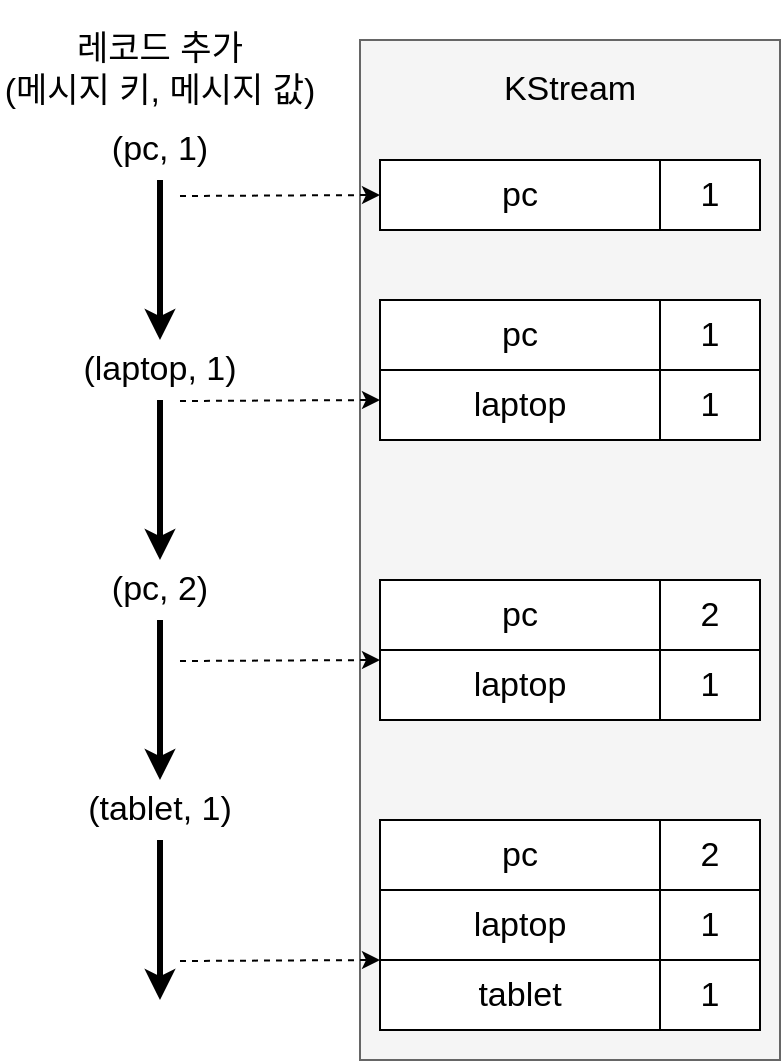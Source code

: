 <mxfile version="20.7.4" type="github">
  <diagram id="k64NlV6IQ5jXPUIgl1Gz" name="페이지-1">
    <mxGraphModel dx="538" dy="1011" grid="1" gridSize="10" guides="1" tooltips="1" connect="1" arrows="1" fold="1" page="1" pageScale="1" pageWidth="827" pageHeight="1169" math="0" shadow="0">
      <root>
        <mxCell id="0" />
        <mxCell id="1" parent="0" />
        <mxCell id="qLpFHfdCrEOANrsAyqfD-1" value="" style="endArrow=classic;html=1;rounded=0;strokeWidth=3;" parent="1" edge="1">
          <mxGeometry width="50" height="50" relative="1" as="geometry">
            <mxPoint x="160" y="240" as="sourcePoint" />
            <mxPoint x="160" y="320" as="targetPoint" />
          </mxGeometry>
        </mxCell>
        <mxCell id="qLpFHfdCrEOANrsAyqfD-2" value="(pc, 1)" style="text;html=1;strokeColor=none;fillColor=none;align=center;verticalAlign=middle;whiteSpace=wrap;rounded=0;fontSize=17;" parent="1" vertex="1">
          <mxGeometry x="130" y="210" width="60" height="30" as="geometry" />
        </mxCell>
        <mxCell id="qLpFHfdCrEOANrsAyqfD-3" value="" style="endArrow=classic;html=1;rounded=0;strokeWidth=3;" parent="1" edge="1">
          <mxGeometry width="50" height="50" relative="1" as="geometry">
            <mxPoint x="160" y="350" as="sourcePoint" />
            <mxPoint x="160" y="430" as="targetPoint" />
          </mxGeometry>
        </mxCell>
        <mxCell id="qLpFHfdCrEOANrsAyqfD-4" value="(laptop, 1)" style="text;html=1;strokeColor=none;fillColor=none;align=center;verticalAlign=middle;whiteSpace=wrap;rounded=0;fontSize=17;" parent="1" vertex="1">
          <mxGeometry x="80" y="320" width="160" height="30" as="geometry" />
        </mxCell>
        <mxCell id="qLpFHfdCrEOANrsAyqfD-5" value="" style="endArrow=classic;html=1;rounded=0;strokeWidth=3;" parent="1" edge="1">
          <mxGeometry width="50" height="50" relative="1" as="geometry">
            <mxPoint x="160" y="460" as="sourcePoint" />
            <mxPoint x="160" y="540" as="targetPoint" />
          </mxGeometry>
        </mxCell>
        <mxCell id="qLpFHfdCrEOANrsAyqfD-6" value="(pc, 2)" style="text;html=1;strokeColor=none;fillColor=none;align=center;verticalAlign=middle;whiteSpace=wrap;rounded=0;fontSize=17;" parent="1" vertex="1">
          <mxGeometry x="80" y="430" width="160" height="30" as="geometry" />
        </mxCell>
        <mxCell id="qLpFHfdCrEOANrsAyqfD-7" value="" style="endArrow=classic;html=1;rounded=0;strokeWidth=3;" parent="1" edge="1">
          <mxGeometry width="50" height="50" relative="1" as="geometry">
            <mxPoint x="160" y="570" as="sourcePoint" />
            <mxPoint x="160" y="650" as="targetPoint" />
          </mxGeometry>
        </mxCell>
        <mxCell id="qLpFHfdCrEOANrsAyqfD-8" value="(tablet, 1)" style="text;html=1;strokeColor=none;fillColor=none;align=center;verticalAlign=middle;whiteSpace=wrap;rounded=0;fontSize=17;" parent="1" vertex="1">
          <mxGeometry x="80" y="540" width="160" height="30" as="geometry" />
        </mxCell>
        <mxCell id="qLpFHfdCrEOANrsAyqfD-9" value="레코드 추가&lt;br&gt;(메시지 키, 메시지 값)" style="text;html=1;strokeColor=none;fillColor=none;align=center;verticalAlign=middle;whiteSpace=wrap;rounded=0;fontSize=17;" parent="1" vertex="1">
          <mxGeometry x="80" y="150" width="160" height="70" as="geometry" />
        </mxCell>
        <mxCell id="qLpFHfdCrEOANrsAyqfD-10" value="" style="rounded=0;whiteSpace=wrap;html=1;fontSize=17;fillColor=#f5f5f5;fontColor=#333333;strokeColor=#666666;" parent="1" vertex="1">
          <mxGeometry x="260" y="170" width="210" height="510" as="geometry" />
        </mxCell>
        <mxCell id="qLpFHfdCrEOANrsAyqfD-11" value="KStream" style="text;html=1;strokeColor=none;fillColor=none;align=center;verticalAlign=middle;whiteSpace=wrap;rounded=0;fontSize=17;" parent="1" vertex="1">
          <mxGeometry x="335" y="180" width="60" height="30" as="geometry" />
        </mxCell>
        <mxCell id="qLpFHfdCrEOANrsAyqfD-13" value="" style="shape=table;html=1;whiteSpace=wrap;startSize=0;container=1;collapsible=0;childLayout=tableLayout;fontSize=17;" parent="1" vertex="1">
          <mxGeometry x="270" y="230" width="190" height="35" as="geometry" />
        </mxCell>
        <mxCell id="qLpFHfdCrEOANrsAyqfD-14" value="" style="shape=tableRow;horizontal=0;startSize=0;swimlaneHead=0;swimlaneBody=0;top=0;left=0;bottom=0;right=0;collapsible=0;dropTarget=0;fillColor=none;points=[[0,0.5],[1,0.5]];portConstraint=eastwest;fontSize=17;" parent="qLpFHfdCrEOANrsAyqfD-13" vertex="1">
          <mxGeometry width="190" height="35" as="geometry" />
        </mxCell>
        <mxCell id="qLpFHfdCrEOANrsAyqfD-15" value="pc" style="shape=partialRectangle;html=1;whiteSpace=wrap;connectable=0;fillColor=none;top=0;left=0;bottom=0;right=0;overflow=hidden;fontSize=17;" parent="qLpFHfdCrEOANrsAyqfD-14" vertex="1">
          <mxGeometry width="140" height="35" as="geometry">
            <mxRectangle width="140" height="35" as="alternateBounds" />
          </mxGeometry>
        </mxCell>
        <mxCell id="qLpFHfdCrEOANrsAyqfD-16" value="1" style="shape=partialRectangle;html=1;whiteSpace=wrap;connectable=0;fillColor=none;top=0;left=0;bottom=0;right=0;overflow=hidden;fontSize=17;" parent="qLpFHfdCrEOANrsAyqfD-14" vertex="1">
          <mxGeometry x="140" width="50" height="35" as="geometry">
            <mxRectangle width="50" height="35" as="alternateBounds" />
          </mxGeometry>
        </mxCell>
        <mxCell id="qLpFHfdCrEOANrsAyqfD-26" value="" style="shape=table;html=1;whiteSpace=wrap;startSize=0;container=1;collapsible=0;childLayout=tableLayout;fontSize=17;" parent="1" vertex="1">
          <mxGeometry x="270" y="300" width="190" height="70" as="geometry" />
        </mxCell>
        <mxCell id="qLpFHfdCrEOANrsAyqfD-27" value="" style="shape=tableRow;horizontal=0;startSize=0;swimlaneHead=0;swimlaneBody=0;top=0;left=0;bottom=0;right=0;collapsible=0;dropTarget=0;fillColor=none;points=[[0,0.5],[1,0.5]];portConstraint=eastwest;fontSize=17;" parent="qLpFHfdCrEOANrsAyqfD-26" vertex="1">
          <mxGeometry width="190" height="35" as="geometry" />
        </mxCell>
        <mxCell id="qLpFHfdCrEOANrsAyqfD-28" value="pc" style="shape=partialRectangle;html=1;whiteSpace=wrap;connectable=0;fillColor=none;top=0;left=0;bottom=0;right=0;overflow=hidden;fontSize=17;" parent="qLpFHfdCrEOANrsAyqfD-27" vertex="1">
          <mxGeometry width="140" height="35" as="geometry">
            <mxRectangle width="140" height="35" as="alternateBounds" />
          </mxGeometry>
        </mxCell>
        <mxCell id="qLpFHfdCrEOANrsAyqfD-29" value="1" style="shape=partialRectangle;html=1;whiteSpace=wrap;connectable=0;fillColor=none;top=0;left=0;bottom=0;right=0;overflow=hidden;fontSize=17;" parent="qLpFHfdCrEOANrsAyqfD-27" vertex="1">
          <mxGeometry x="140" width="50" height="35" as="geometry">
            <mxRectangle width="50" height="35" as="alternateBounds" />
          </mxGeometry>
        </mxCell>
        <mxCell id="qLpFHfdCrEOANrsAyqfD-30" style="shape=tableRow;horizontal=0;startSize=0;swimlaneHead=0;swimlaneBody=0;top=0;left=0;bottom=0;right=0;collapsible=0;dropTarget=0;fillColor=none;points=[[0,0.5],[1,0.5]];portConstraint=eastwest;fontSize=17;" parent="qLpFHfdCrEOANrsAyqfD-26" vertex="1">
          <mxGeometry y="35" width="190" height="35" as="geometry" />
        </mxCell>
        <mxCell id="qLpFHfdCrEOANrsAyqfD-31" value="laptop" style="shape=partialRectangle;html=1;whiteSpace=wrap;connectable=0;fillColor=none;top=0;left=0;bottom=0;right=0;overflow=hidden;fontSize=17;" parent="qLpFHfdCrEOANrsAyqfD-30" vertex="1">
          <mxGeometry width="140" height="35" as="geometry">
            <mxRectangle width="140" height="35" as="alternateBounds" />
          </mxGeometry>
        </mxCell>
        <mxCell id="qLpFHfdCrEOANrsAyqfD-32" value="1" style="shape=partialRectangle;html=1;whiteSpace=wrap;connectable=0;fillColor=none;top=0;left=0;bottom=0;right=0;overflow=hidden;fontSize=17;" parent="qLpFHfdCrEOANrsAyqfD-30" vertex="1">
          <mxGeometry x="140" width="50" height="35" as="geometry">
            <mxRectangle width="50" height="35" as="alternateBounds" />
          </mxGeometry>
        </mxCell>
        <mxCell id="qLpFHfdCrEOANrsAyqfD-33" value="" style="shape=table;html=1;whiteSpace=wrap;startSize=0;container=1;collapsible=0;childLayout=tableLayout;fontSize=17;" parent="1" vertex="1">
          <mxGeometry x="270" y="440" width="190" height="70" as="geometry" />
        </mxCell>
        <mxCell id="qLpFHfdCrEOANrsAyqfD-34" value="" style="shape=tableRow;horizontal=0;startSize=0;swimlaneHead=0;swimlaneBody=0;top=0;left=0;bottom=0;right=0;collapsible=0;dropTarget=0;fillColor=none;points=[[0,0.5],[1,0.5]];portConstraint=eastwest;fontSize=17;" parent="qLpFHfdCrEOANrsAyqfD-33" vertex="1">
          <mxGeometry width="190" height="35" as="geometry" />
        </mxCell>
        <mxCell id="qLpFHfdCrEOANrsAyqfD-35" value="pc" style="shape=partialRectangle;html=1;whiteSpace=wrap;connectable=0;fillColor=none;top=0;left=0;bottom=0;right=0;overflow=hidden;fontSize=17;" parent="qLpFHfdCrEOANrsAyqfD-34" vertex="1">
          <mxGeometry width="140" height="35" as="geometry">
            <mxRectangle width="140" height="35" as="alternateBounds" />
          </mxGeometry>
        </mxCell>
        <mxCell id="qLpFHfdCrEOANrsAyqfD-36" value="2" style="shape=partialRectangle;html=1;whiteSpace=wrap;connectable=0;fillColor=none;top=0;left=0;bottom=0;right=0;overflow=hidden;fontSize=17;" parent="qLpFHfdCrEOANrsAyqfD-34" vertex="1">
          <mxGeometry x="140" width="50" height="35" as="geometry">
            <mxRectangle width="50" height="35" as="alternateBounds" />
          </mxGeometry>
        </mxCell>
        <mxCell id="qLpFHfdCrEOANrsAyqfD-37" style="shape=tableRow;horizontal=0;startSize=0;swimlaneHead=0;swimlaneBody=0;top=0;left=0;bottom=0;right=0;collapsible=0;dropTarget=0;fillColor=none;points=[[0,0.5],[1,0.5]];portConstraint=eastwest;fontSize=17;" parent="qLpFHfdCrEOANrsAyqfD-33" vertex="1">
          <mxGeometry y="35" width="190" height="35" as="geometry" />
        </mxCell>
        <mxCell id="qLpFHfdCrEOANrsAyqfD-38" value="laptop" style="shape=partialRectangle;html=1;whiteSpace=wrap;connectable=0;fillColor=none;top=0;left=0;bottom=0;right=0;overflow=hidden;fontSize=17;" parent="qLpFHfdCrEOANrsAyqfD-37" vertex="1">
          <mxGeometry width="140" height="35" as="geometry">
            <mxRectangle width="140" height="35" as="alternateBounds" />
          </mxGeometry>
        </mxCell>
        <mxCell id="qLpFHfdCrEOANrsAyqfD-39" value="1" style="shape=partialRectangle;html=1;whiteSpace=wrap;connectable=0;fillColor=none;top=0;left=0;bottom=0;right=0;overflow=hidden;fontSize=17;" parent="qLpFHfdCrEOANrsAyqfD-37" vertex="1">
          <mxGeometry x="140" width="50" height="35" as="geometry">
            <mxRectangle width="50" height="35" as="alternateBounds" />
          </mxGeometry>
        </mxCell>
        <mxCell id="qLpFHfdCrEOANrsAyqfD-43" value="" style="shape=table;html=1;whiteSpace=wrap;startSize=0;container=1;collapsible=0;childLayout=tableLayout;fontSize=17;" parent="1" vertex="1">
          <mxGeometry x="270" y="560" width="190" height="105" as="geometry" />
        </mxCell>
        <mxCell id="qLpFHfdCrEOANrsAyqfD-44" value="" style="shape=tableRow;horizontal=0;startSize=0;swimlaneHead=0;swimlaneBody=0;top=0;left=0;bottom=0;right=0;collapsible=0;dropTarget=0;fillColor=none;points=[[0,0.5],[1,0.5]];portConstraint=eastwest;fontSize=17;" parent="qLpFHfdCrEOANrsAyqfD-43" vertex="1">
          <mxGeometry width="190" height="35" as="geometry" />
        </mxCell>
        <mxCell id="qLpFHfdCrEOANrsAyqfD-45" value="pc" style="shape=partialRectangle;html=1;whiteSpace=wrap;connectable=0;fillColor=none;top=0;left=0;bottom=0;right=0;overflow=hidden;fontSize=17;" parent="qLpFHfdCrEOANrsAyqfD-44" vertex="1">
          <mxGeometry width="140" height="35" as="geometry">
            <mxRectangle width="140" height="35" as="alternateBounds" />
          </mxGeometry>
        </mxCell>
        <mxCell id="qLpFHfdCrEOANrsAyqfD-46" value="2" style="shape=partialRectangle;html=1;whiteSpace=wrap;connectable=0;fillColor=none;top=0;left=0;bottom=0;right=0;overflow=hidden;fontSize=17;" parent="qLpFHfdCrEOANrsAyqfD-44" vertex="1">
          <mxGeometry x="140" width="50" height="35" as="geometry">
            <mxRectangle width="50" height="35" as="alternateBounds" />
          </mxGeometry>
        </mxCell>
        <mxCell id="qLpFHfdCrEOANrsAyqfD-47" style="shape=tableRow;horizontal=0;startSize=0;swimlaneHead=0;swimlaneBody=0;top=0;left=0;bottom=0;right=0;collapsible=0;dropTarget=0;fillColor=none;points=[[0,0.5],[1,0.5]];portConstraint=eastwest;fontSize=17;" parent="qLpFHfdCrEOANrsAyqfD-43" vertex="1">
          <mxGeometry y="35" width="190" height="35" as="geometry" />
        </mxCell>
        <mxCell id="qLpFHfdCrEOANrsAyqfD-48" value="laptop" style="shape=partialRectangle;html=1;whiteSpace=wrap;connectable=0;fillColor=none;top=0;left=0;bottom=0;right=0;overflow=hidden;fontSize=17;" parent="qLpFHfdCrEOANrsAyqfD-47" vertex="1">
          <mxGeometry width="140" height="35" as="geometry">
            <mxRectangle width="140" height="35" as="alternateBounds" />
          </mxGeometry>
        </mxCell>
        <mxCell id="qLpFHfdCrEOANrsAyqfD-49" value="1" style="shape=partialRectangle;html=1;whiteSpace=wrap;connectable=0;fillColor=none;top=0;left=0;bottom=0;right=0;overflow=hidden;fontSize=17;" parent="qLpFHfdCrEOANrsAyqfD-47" vertex="1">
          <mxGeometry x="140" width="50" height="35" as="geometry">
            <mxRectangle width="50" height="35" as="alternateBounds" />
          </mxGeometry>
        </mxCell>
        <mxCell id="qLpFHfdCrEOANrsAyqfD-53" style="shape=tableRow;horizontal=0;startSize=0;swimlaneHead=0;swimlaneBody=0;top=0;left=0;bottom=0;right=0;collapsible=0;dropTarget=0;fillColor=none;points=[[0,0.5],[1,0.5]];portConstraint=eastwest;fontSize=17;" parent="qLpFHfdCrEOANrsAyqfD-43" vertex="1">
          <mxGeometry y="70" width="190" height="35" as="geometry" />
        </mxCell>
        <mxCell id="qLpFHfdCrEOANrsAyqfD-54" value="tablet" style="shape=partialRectangle;html=1;whiteSpace=wrap;connectable=0;fillColor=none;top=0;left=0;bottom=0;right=0;overflow=hidden;fontSize=17;" parent="qLpFHfdCrEOANrsAyqfD-53" vertex="1">
          <mxGeometry width="140" height="35" as="geometry">
            <mxRectangle width="140" height="35" as="alternateBounds" />
          </mxGeometry>
        </mxCell>
        <mxCell id="qLpFHfdCrEOANrsAyqfD-55" value="1" style="shape=partialRectangle;html=1;whiteSpace=wrap;connectable=0;fillColor=none;top=0;left=0;bottom=0;right=0;overflow=hidden;fontSize=17;" parent="qLpFHfdCrEOANrsAyqfD-53" vertex="1">
          <mxGeometry x="140" width="50" height="35" as="geometry">
            <mxRectangle width="50" height="35" as="alternateBounds" />
          </mxGeometry>
        </mxCell>
        <mxCell id="qLpFHfdCrEOANrsAyqfD-56" value="" style="endArrow=classic;html=1;rounded=0;strokeWidth=1;fontSize=17;dashed=1;entryX=0;entryY=0.5;entryDx=0;entryDy=0;" parent="1" target="qLpFHfdCrEOANrsAyqfD-14" edge="1">
          <mxGeometry width="50" height="50" relative="1" as="geometry">
            <mxPoint x="170" y="248" as="sourcePoint" />
            <mxPoint x="250" y="250" as="targetPoint" />
          </mxGeometry>
        </mxCell>
        <mxCell id="qLpFHfdCrEOANrsAyqfD-57" value="" style="endArrow=classic;html=1;rounded=0;strokeWidth=1;fontSize=17;dashed=1;entryX=0;entryY=0.5;entryDx=0;entryDy=0;" parent="1" edge="1">
          <mxGeometry width="50" height="50" relative="1" as="geometry">
            <mxPoint x="170" y="350.5" as="sourcePoint" />
            <mxPoint x="270" y="350" as="targetPoint" />
          </mxGeometry>
        </mxCell>
        <mxCell id="qLpFHfdCrEOANrsAyqfD-58" value="" style="endArrow=classic;html=1;rounded=0;strokeWidth=1;fontSize=17;dashed=1;entryX=0;entryY=0.5;entryDx=0;entryDy=0;" parent="1" edge="1">
          <mxGeometry width="50" height="50" relative="1" as="geometry">
            <mxPoint x="170" y="480.5" as="sourcePoint" />
            <mxPoint x="270" y="480" as="targetPoint" />
          </mxGeometry>
        </mxCell>
        <mxCell id="qLpFHfdCrEOANrsAyqfD-59" value="" style="endArrow=classic;html=1;rounded=0;strokeWidth=1;fontSize=17;dashed=1;entryX=0;entryY=0.5;entryDx=0;entryDy=0;" parent="1" edge="1">
          <mxGeometry width="50" height="50" relative="1" as="geometry">
            <mxPoint x="170" y="630.5" as="sourcePoint" />
            <mxPoint x="270" y="630" as="targetPoint" />
          </mxGeometry>
        </mxCell>
      </root>
    </mxGraphModel>
  </diagram>
</mxfile>
